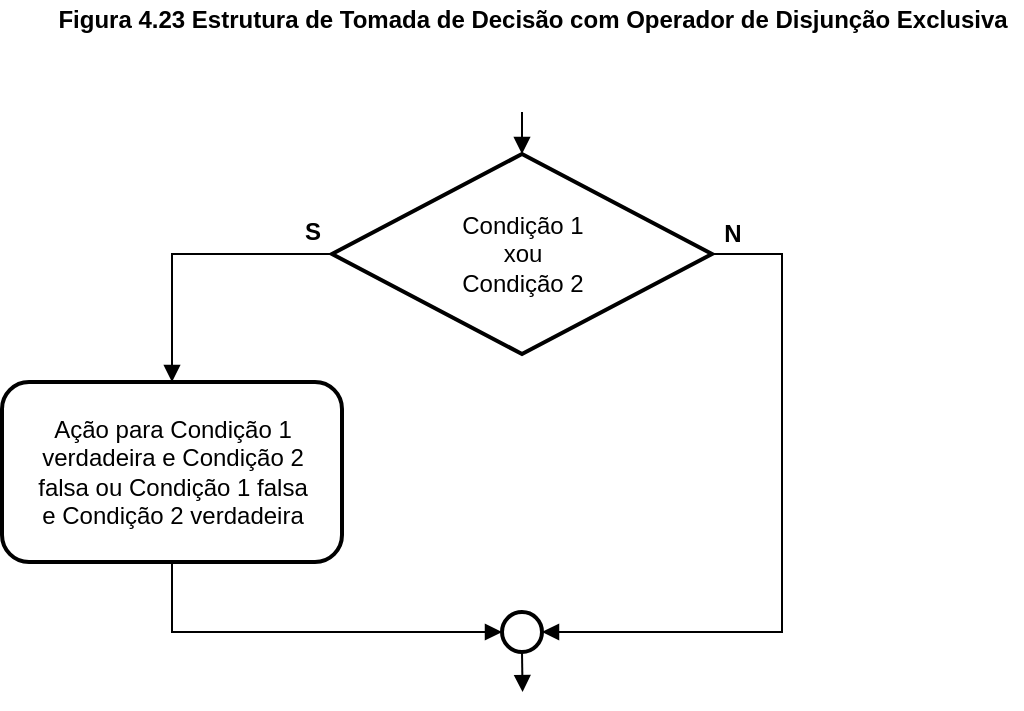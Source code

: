 <mxfile version="16.5.1" type="device"><diagram id="85OUoZltYlr9PzmGE3yX" name="Página-1"><mxGraphModel dx="774" dy="502" grid="1" gridSize="10" guides="1" tooltips="1" connect="1" arrows="1" fold="1" page="1" pageScale="1" pageWidth="827" pageHeight="1169" math="0" shadow="0"><root><mxCell id="0"/><mxCell id="1" parent="0"/><mxCell id="iqw74N57U4bpx-CImV6k-1" value="&lt;b&gt;Figura 4.23 Estrutura de Tomada de Decisão com Operador de Disjunção Exclusiva&lt;/b&gt;" style="text;html=1;align=center;verticalAlign=middle;resizable=0;points=[];autosize=1;strokeColor=none;fillColor=none;" vertex="1" parent="1"><mxGeometry x="160" y="4" width="490" height="20" as="geometry"/></mxCell><mxCell id="iqw74N57U4bpx-CImV6k-8" value="" style="edgeStyle=orthogonalEdgeStyle;rounded=0;orthogonalLoop=1;jettySize=auto;html=1;endArrow=block;endFill=1;exitX=0;exitY=0.5;exitDx=0;exitDy=0;exitPerimeter=0;" edge="1" parent="1" source="iqw74N57U4bpx-CImV6k-2" target="iqw74N57U4bpx-CImV6k-7"><mxGeometry relative="1" as="geometry"><Array as="points"><mxPoint x="225" y="131"/></Array></mxGeometry></mxCell><mxCell id="iqw74N57U4bpx-CImV6k-13" style="edgeStyle=orthogonalEdgeStyle;rounded=0;orthogonalLoop=1;jettySize=auto;html=1;exitX=1;exitY=0.5;exitDx=0;exitDy=0;exitPerimeter=0;entryX=1;entryY=0.5;entryDx=0;entryDy=0;entryPerimeter=0;endArrow=block;endFill=1;" edge="1" parent="1" source="iqw74N57U4bpx-CImV6k-2" target="iqw74N57U4bpx-CImV6k-11"><mxGeometry relative="1" as="geometry"><Array as="points"><mxPoint x="530" y="131"/><mxPoint x="530" y="320"/></Array></mxGeometry></mxCell><mxCell id="iqw74N57U4bpx-CImV6k-2" value="" style="strokeWidth=2;html=1;shape=mxgraph.flowchart.decision;whiteSpace=wrap;" vertex="1" parent="1"><mxGeometry x="305" y="81" width="190" height="100" as="geometry"/></mxCell><mxCell id="iqw74N57U4bpx-CImV6k-3" value="Condição 1&lt;br&gt;xou&lt;br&gt;Condição 2" style="text;html=1;align=center;verticalAlign=middle;resizable=0;points=[];autosize=1;strokeColor=none;fillColor=none;" vertex="1" parent="1"><mxGeometry x="360" y="106" width="80" height="50" as="geometry"/></mxCell><mxCell id="iqw74N57U4bpx-CImV6k-6" value="" style="endArrow=block;html=1;rounded=0;entryX=0.5;entryY=0;entryDx=0;entryDy=0;entryPerimeter=0;endFill=1;" edge="1" parent="1" target="iqw74N57U4bpx-CImV6k-2"><mxGeometry width="50" height="50" relative="1" as="geometry"><mxPoint x="400" y="60" as="sourcePoint"/><mxPoint x="500" y="230" as="targetPoint"/></mxGeometry></mxCell><mxCell id="iqw74N57U4bpx-CImV6k-12" style="edgeStyle=orthogonalEdgeStyle;rounded=0;orthogonalLoop=1;jettySize=auto;html=1;exitX=0.5;exitY=1;exitDx=0;exitDy=0;entryX=0;entryY=0.5;entryDx=0;entryDy=0;entryPerimeter=0;endArrow=block;endFill=1;" edge="1" parent="1" source="iqw74N57U4bpx-CImV6k-7" target="iqw74N57U4bpx-CImV6k-11"><mxGeometry relative="1" as="geometry"/></mxCell><mxCell id="iqw74N57U4bpx-CImV6k-7" value="" style="rounded=1;whiteSpace=wrap;html=1;strokeWidth=2;" vertex="1" parent="1"><mxGeometry x="140" y="195" width="170" height="90" as="geometry"/></mxCell><mxCell id="iqw74N57U4bpx-CImV6k-10" value="Ação para Condição 1&lt;br&gt;verdadeira e Condição 2&lt;br&gt;falsa ou Condição 1 falsa&lt;br&gt;e Condição 2 verdadeira" style="text;html=1;align=center;verticalAlign=middle;resizable=0;points=[];autosize=1;strokeColor=none;fillColor=none;" vertex="1" parent="1"><mxGeometry x="150" y="210" width="150" height="60" as="geometry"/></mxCell><mxCell id="iqw74N57U4bpx-CImV6k-14" style="edgeStyle=orthogonalEdgeStyle;rounded=0;orthogonalLoop=1;jettySize=auto;html=1;exitX=0.5;exitY=1;exitDx=0;exitDy=0;exitPerimeter=0;endArrow=block;endFill=1;" edge="1" parent="1" source="iqw74N57U4bpx-CImV6k-11"><mxGeometry relative="1" as="geometry"><mxPoint x="400.286" y="350" as="targetPoint"/></mxGeometry></mxCell><mxCell id="iqw74N57U4bpx-CImV6k-11" value="" style="strokeWidth=2;html=1;shape=mxgraph.flowchart.start_2;whiteSpace=wrap;" vertex="1" parent="1"><mxGeometry x="390" y="310" width="20" height="20" as="geometry"/></mxCell><mxCell id="iqw74N57U4bpx-CImV6k-15" value="&lt;b&gt;S&lt;/b&gt;" style="text;html=1;align=center;verticalAlign=middle;resizable=0;points=[];autosize=1;strokeColor=none;fillColor=none;" vertex="1" parent="1"><mxGeometry x="285" y="110" width="20" height="20" as="geometry"/></mxCell><mxCell id="iqw74N57U4bpx-CImV6k-16" value="&lt;b&gt;N&lt;/b&gt;" style="text;html=1;align=center;verticalAlign=middle;resizable=0;points=[];autosize=1;strokeColor=none;fillColor=none;" vertex="1" parent="1"><mxGeometry x="495" y="111" width="20" height="20" as="geometry"/></mxCell></root></mxGraphModel></diagram></mxfile>